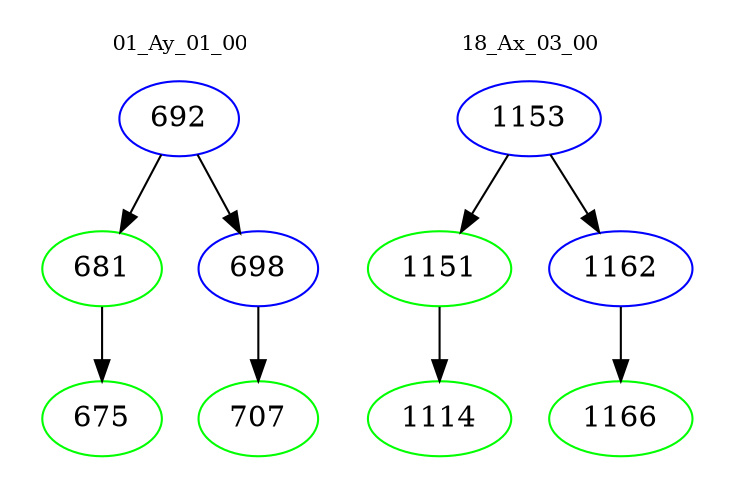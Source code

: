 digraph{
subgraph cluster_0 {
color = white
label = "01_Ay_01_00";
fontsize=10;
T0_692 [label="692", color="blue"]
T0_692 -> T0_681 [color="black"]
T0_681 [label="681", color="green"]
T0_681 -> T0_675 [color="black"]
T0_675 [label="675", color="green"]
T0_692 -> T0_698 [color="black"]
T0_698 [label="698", color="blue"]
T0_698 -> T0_707 [color="black"]
T0_707 [label="707", color="green"]
}
subgraph cluster_1 {
color = white
label = "18_Ax_03_00";
fontsize=10;
T1_1153 [label="1153", color="blue"]
T1_1153 -> T1_1151 [color="black"]
T1_1151 [label="1151", color="green"]
T1_1151 -> T1_1114 [color="black"]
T1_1114 [label="1114", color="green"]
T1_1153 -> T1_1162 [color="black"]
T1_1162 [label="1162", color="blue"]
T1_1162 -> T1_1166 [color="black"]
T1_1166 [label="1166", color="green"]
}
}
